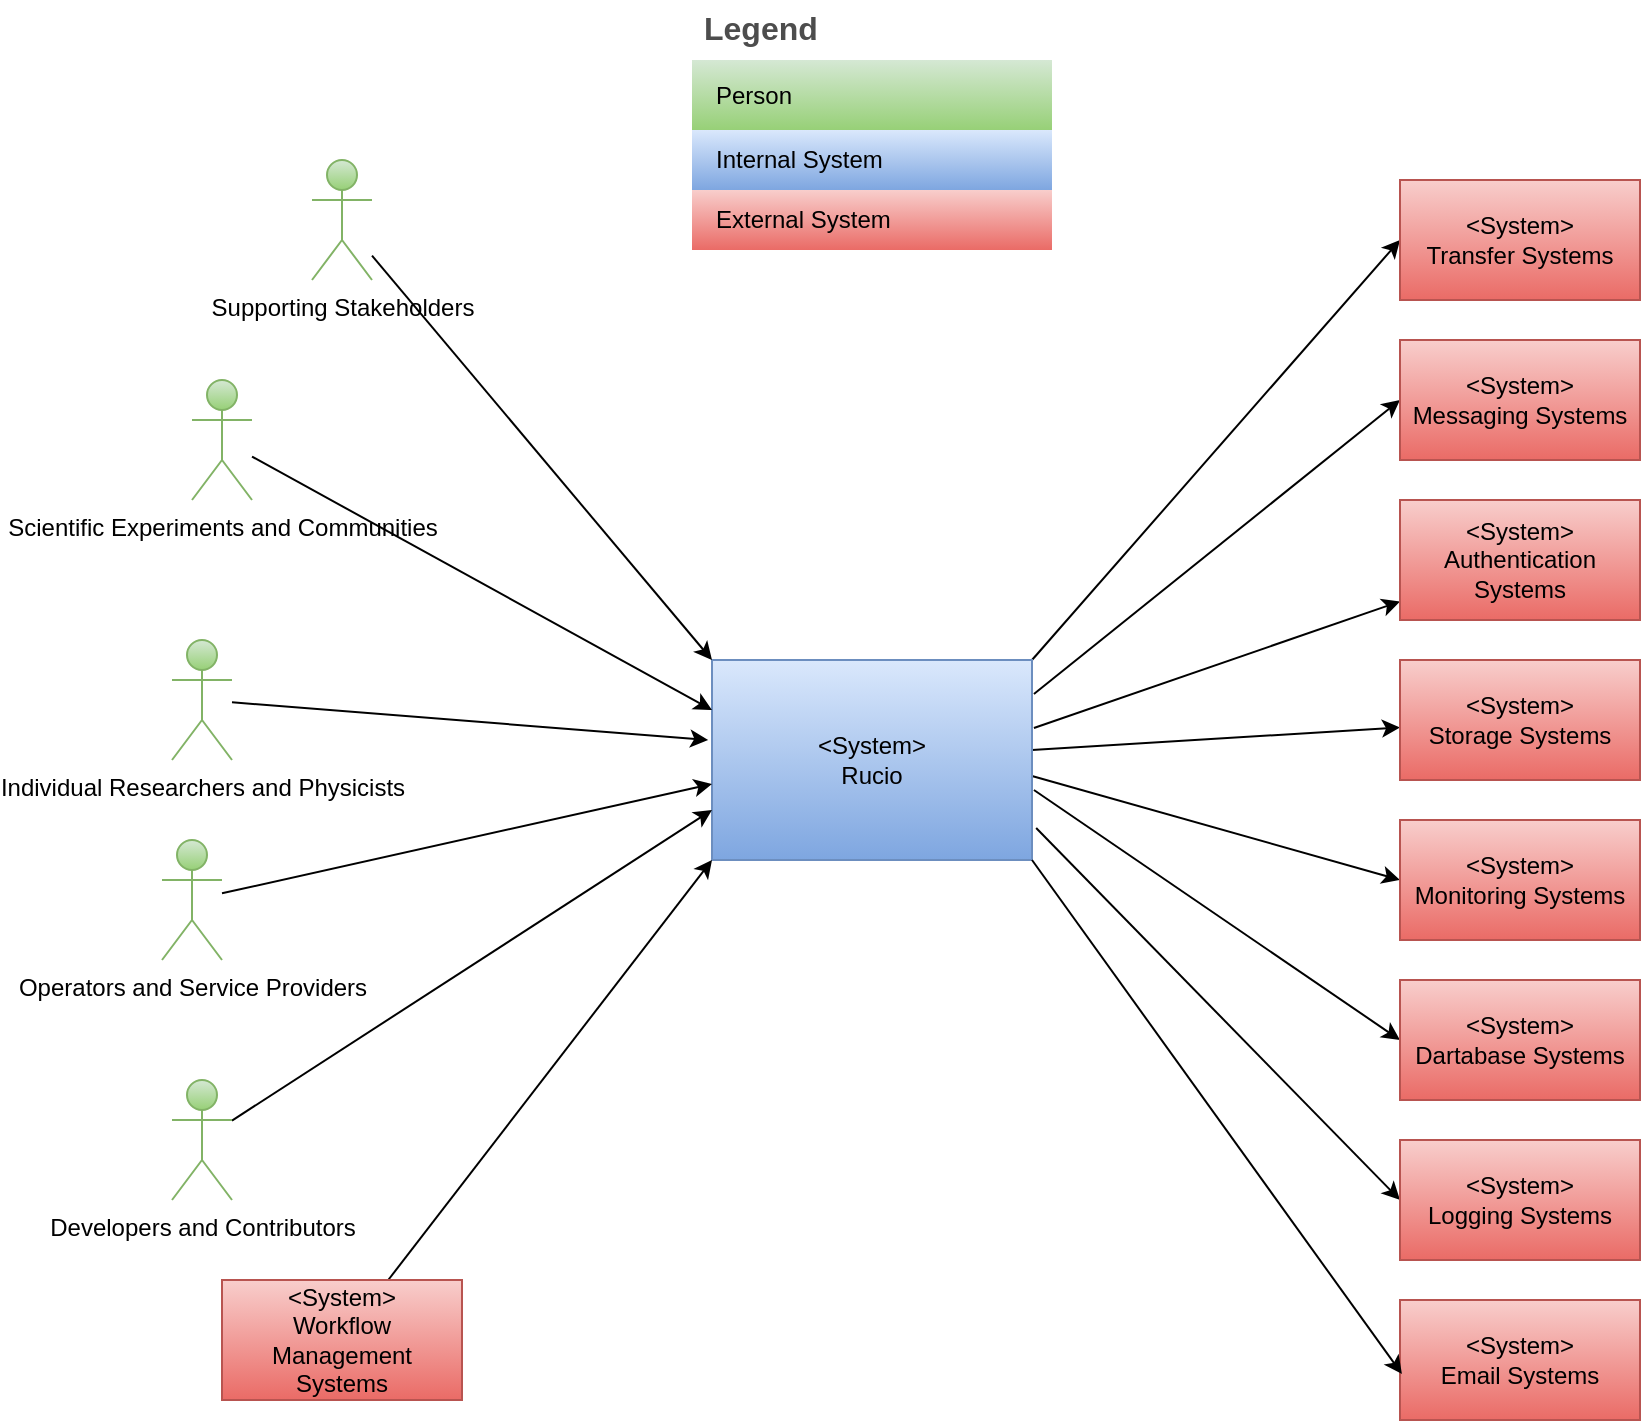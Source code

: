 <mxfile>
    <diagram name="Page-1" id="HeY2LeON4eZHRDTgvdxS">
        <mxGraphModel dx="1440" dy="1537" grid="1" gridSize="10" guides="1" tooltips="1" connect="1" arrows="1" fold="1" page="1" pageScale="1" pageWidth="827" pageHeight="1169" background="#ffffff" math="0" shadow="0">
            <root>
                <mxCell id="0"/>
                <mxCell id="1" parent="0"/>
                <mxCell id="4za64zZnmbUG_yDpErvb-11" style="rounded=0;orthogonalLoop=1;jettySize=auto;html=1;entryX=0;entryY=0.5;entryDx=0;entryDy=0;exitX=1.006;exitY=0.17;exitDx=0;exitDy=0;exitPerimeter=0;" parent="1" target="4za64zZnmbUG_yDpErvb-8" edge="1" source="4za64zZnmbUG_yDpErvb-1">
                    <mxGeometry relative="1" as="geometry">
                        <mxPoint x="232" y="70" as="sourcePoint"/>
                    </mxGeometry>
                </mxCell>
                <mxCell id="4za64zZnmbUG_yDpErvb-12" style="rounded=0;orthogonalLoop=1;jettySize=auto;html=1;exitX=1.006;exitY=0.34;exitDx=0;exitDy=0;exitPerimeter=0;" parent="1" source="4za64zZnmbUG_yDpErvb-1" target="4za64zZnmbUG_yDpErvb-2" edge="1">
                    <mxGeometry relative="1" as="geometry"/>
                </mxCell>
                <mxCell id="4za64zZnmbUG_yDpErvb-13" style="rounded=0;orthogonalLoop=1;jettySize=auto;html=1;" parent="1" source="4za64zZnmbUG_yDpErvb-1" target="4za64zZnmbUG_yDpErvb-3" edge="1">
                    <mxGeometry relative="1" as="geometry"/>
                </mxCell>
                <mxCell id="4za64zZnmbUG_yDpErvb-15" style="rounded=0;orthogonalLoop=1;jettySize=auto;html=1;entryX=0;entryY=0.5;entryDx=0;entryDy=0;exitX=1;exitY=0.58;exitDx=0;exitDy=0;exitPerimeter=0;" parent="1" source="4za64zZnmbUG_yDpErvb-1" target="4za64zZnmbUG_yDpErvb-4" edge="1">
                    <mxGeometry relative="1" as="geometry"/>
                </mxCell>
                <mxCell id="5" style="edgeStyle=none;html=1;entryX=0;entryY=0.5;entryDx=0;entryDy=0;exitX=1.006;exitY=0.65;exitDx=0;exitDy=0;exitPerimeter=0;" parent="1" source="4za64zZnmbUG_yDpErvb-1" target="2" edge="1">
                    <mxGeometry relative="1" as="geometry"/>
                </mxCell>
                <mxCell id="7" style="edgeStyle=none;html=1;entryX=0;entryY=0.5;entryDx=0;entryDy=0;exitX=1;exitY=0;exitDx=0;exitDy=0;" parent="1" source="4za64zZnmbUG_yDpErvb-1" target="3" edge="1">
                    <mxGeometry relative="1" as="geometry"/>
                </mxCell>
                <mxCell id="10" style="edgeStyle=none;html=1;entryX=0;entryY=0.5;entryDx=0;entryDy=0;exitX=1.013;exitY=0.84;exitDx=0;exitDy=0;exitPerimeter=0;" parent="1" source="4za64zZnmbUG_yDpErvb-1" target="9" edge="1">
                    <mxGeometry relative="1" as="geometry"/>
                </mxCell>
                <mxCell id="4za64zZnmbUG_yDpErvb-1" value="&amp;lt;System&amp;gt;&lt;br&gt;Rucio" style="rounded=0;whiteSpace=wrap;html=1;fillColor=#dae8fc;gradientColor=#7ea6e0;strokeColor=#6c8ebf;" parent="1" vertex="1">
                    <mxGeometry x="70" y="40" width="160" height="100" as="geometry"/>
                </mxCell>
                <mxCell id="4za64zZnmbUG_yDpErvb-2" value="&lt;span style=&quot;color: rgb(0, 0, 0);&quot;&gt;&amp;lt;System&amp;gt;&lt;/span&gt;&lt;br&gt;Authentication Systems" style="rounded=0;whiteSpace=wrap;html=1;fillColor=#f8cecc;gradientColor=#ea6b66;strokeColor=#b85450;" parent="1" vertex="1">
                    <mxGeometry x="414" y="-40" width="120" height="60" as="geometry"/>
                </mxCell>
                <mxCell id="4za64zZnmbUG_yDpErvb-3" value="&lt;span style=&quot;color: rgb(0, 0, 0);&quot;&gt;&amp;lt;System&amp;gt;&lt;/span&gt;&lt;br&gt;Storage Systems" style="rounded=0;whiteSpace=wrap;html=1;fillColor=#f8cecc;gradientColor=#ea6b66;strokeColor=#b85450;" parent="1" vertex="1">
                    <mxGeometry x="414" y="40" width="120" height="60" as="geometry"/>
                </mxCell>
                <mxCell id="4za64zZnmbUG_yDpErvb-4" value="&lt;span style=&quot;color: rgb(0, 0, 0);&quot;&gt;&amp;lt;System&amp;gt;&lt;/span&gt;&lt;br&gt;Monitoring Systems" style="rounded=0;whiteSpace=wrap;html=1;fillColor=#f8cecc;gradientColor=#ea6b66;strokeColor=#b85450;" parent="1" vertex="1">
                    <mxGeometry x="414" y="120" width="120" height="60" as="geometry"/>
                </mxCell>
                <mxCell id="4za64zZnmbUG_yDpErvb-8" value="&amp;lt;System&amp;gt;&lt;br&gt;Messaging Systems" style="rounded=0;whiteSpace=wrap;html=1;fillColor=#f8cecc;gradientColor=#ea6b66;strokeColor=#b85450;" parent="1" vertex="1">
                    <mxGeometry x="414" y="-120" width="120" height="60" as="geometry"/>
                </mxCell>
                <mxCell id="17" style="edgeStyle=none;html=1;entryX=0;entryY=0.25;entryDx=0;entryDy=0;" edge="1" parent="1" source="4za64zZnmbUG_yDpErvb-20" target="4za64zZnmbUG_yDpErvb-1">
                    <mxGeometry relative="1" as="geometry"/>
                </mxCell>
                <mxCell id="4za64zZnmbUG_yDpErvb-20" value="Scientific Experiments and Communities" style="shape=umlActor;verticalLabelPosition=bottom;verticalAlign=top;html=1;outlineConnect=0;fillColor=#d5e8d4;gradientColor=#97d077;strokeColor=#82b366;" parent="1" vertex="1">
                    <mxGeometry x="-190" y="-100" width="30" height="60" as="geometry"/>
                </mxCell>
                <mxCell id="4za64zZnmbUG_yDpErvb-25" value="Individual Researchers and Physicists" style="shape=umlActor;verticalLabelPosition=bottom;verticalAlign=top;html=1;outlineConnect=0;fillColor=#d5e8d4;gradientColor=#97d077;strokeColor=#82b366;" parent="1" vertex="1">
                    <mxGeometry x="-200" y="30" width="30" height="60" as="geometry"/>
                </mxCell>
                <mxCell id="4za64zZnmbUG_yDpErvb-31" style="rounded=0;orthogonalLoop=1;jettySize=auto;html=1;entryX=0;entryY=0.62;entryDx=0;entryDy=0;entryPerimeter=0;" parent="1" source="4za64zZnmbUG_yDpErvb-26" target="4za64zZnmbUG_yDpErvb-1" edge="1">
                    <mxGeometry relative="1" as="geometry"/>
                </mxCell>
                <mxCell id="4za64zZnmbUG_yDpErvb-26" value="Operators and Service Providers" style="shape=umlActor;verticalLabelPosition=bottom;verticalAlign=top;html=1;outlineConnect=0;fillColor=#d5e8d4;gradientColor=#97d077;strokeColor=#82b366;" parent="1" vertex="1">
                    <mxGeometry x="-205" y="130" width="30" height="60" as="geometry"/>
                </mxCell>
                <mxCell id="4za64zZnmbUG_yDpErvb-32" style="rounded=0;orthogonalLoop=1;jettySize=auto;html=1;entryX=0;entryY=0.75;entryDx=0;entryDy=0;" parent="1" source="4za64zZnmbUG_yDpErvb-27" target="4za64zZnmbUG_yDpErvb-1" edge="1">
                    <mxGeometry relative="1" as="geometry">
                        <mxPoint x="70" y="140" as="targetPoint"/>
                    </mxGeometry>
                </mxCell>
                <mxCell id="4za64zZnmbUG_yDpErvb-27" value="&lt;div&gt;Developers and Contributors&lt;/div&gt;" style="shape=umlActor;verticalLabelPosition=bottom;verticalAlign=top;html=1;outlineConnect=0;fillColor=#d5e8d4;gradientColor=#97d077;strokeColor=#82b366;" parent="1" vertex="1">
                    <mxGeometry x="-200" y="250" width="30" height="60" as="geometry"/>
                </mxCell>
                <mxCell id="4za64zZnmbUG_yDpErvb-29" style="rounded=0;orthogonalLoop=1;jettySize=auto;html=1;entryX=0;entryY=0;entryDx=0;entryDy=0;" parent="1" source="4za64zZnmbUG_yDpErvb-28" target="4za64zZnmbUG_yDpErvb-1" edge="1">
                    <mxGeometry relative="1" as="geometry"/>
                </mxCell>
                <mxCell id="4za64zZnmbUG_yDpErvb-28" value="Supporting Stakeholders" style="shape=umlActor;verticalLabelPosition=bottom;verticalAlign=top;html=1;outlineConnect=0;fillColor=#d5e8d4;gradientColor=#97d077;strokeColor=#82b366;" parent="1" vertex="1">
                    <mxGeometry x="-130" y="-210" width="30" height="60" as="geometry"/>
                </mxCell>
                <mxCell id="4za64zZnmbUG_yDpErvb-30" style="rounded=0;orthogonalLoop=1;jettySize=auto;html=1;entryX=-0.012;entryY=0.4;entryDx=0;entryDy=0;entryPerimeter=0;" parent="1" source="4za64zZnmbUG_yDpErvb-25" target="4za64zZnmbUG_yDpErvb-1" edge="1">
                    <mxGeometry relative="1" as="geometry">
                        <mxPoint x="98" y="70" as="targetPoint"/>
                    </mxGeometry>
                </mxCell>
                <mxCell id="4za64zZnmbUG_yDpErvb-33" value="Legend" style="shape=table;startSize=30;container=1;collapsible=0;childLayout=tableLayout;fontSize=16;align=left;verticalAlign=top;fillColor=none;strokeColor=none;fontColor=#4D4D4D;fontStyle=1;spacingLeft=6;spacing=0;resizable=0;" parent="1" vertex="1">
                    <mxGeometry x="60" y="-290" width="180" height="125" as="geometry"/>
                </mxCell>
                <mxCell id="4za64zZnmbUG_yDpErvb-34" value="" style="shape=tableRow;horizontal=0;startSize=0;swimlaneHead=0;swimlaneBody=0;strokeColor=inherit;top=0;left=0;bottom=0;right=0;collapsible=0;dropTarget=0;fillColor=none;points=[[0,0.5],[1,0.5]];portConstraint=eastwest;fontSize=12;" parent="4za64zZnmbUG_yDpErvb-33" vertex="1">
                    <mxGeometry y="30" width="180" height="35" as="geometry"/>
                </mxCell>
                <mxCell id="4za64zZnmbUG_yDpErvb-35" value="Person" style="shape=partialRectangle;html=1;whiteSpace=wrap;connectable=0;strokeColor=#82b366;overflow=hidden;fillColor=#d5e8d4;top=0;left=0;bottom=0;right=0;pointerEvents=1;fontSize=12;align=left;gradientColor=#97d077;spacingLeft=10;spacingRight=4;" parent="4za64zZnmbUG_yDpErvb-34" vertex="1">
                    <mxGeometry width="180" height="35" as="geometry">
                        <mxRectangle width="180" height="35" as="alternateBounds"/>
                    </mxGeometry>
                </mxCell>
                <mxCell id="4za64zZnmbUG_yDpErvb-36" value="" style="shape=tableRow;horizontal=0;startSize=0;swimlaneHead=0;swimlaneBody=0;strokeColor=#6c8ebf;top=0;left=0;bottom=0;right=0;collapsible=0;dropTarget=0;fillColor=#dae8fc;points=[[0,0.5],[1,0.5]];portConstraint=eastwest;fontSize=12;gradientColor=#7ea6e0;" parent="4za64zZnmbUG_yDpErvb-33" vertex="1">
                    <mxGeometry y="65" width="180" height="30" as="geometry"/>
                </mxCell>
                <mxCell id="4za64zZnmbUG_yDpErvb-37" value="Internal System" style="shape=partialRectangle;html=1;whiteSpace=wrap;connectable=0;strokeColor=#6c8ebf;overflow=hidden;fillColor=#dae8fc;top=0;left=0;bottom=0;right=0;pointerEvents=1;fontSize=12;align=left;gradientColor=#7ea6e0;spacingLeft=10;spacingRight=4;" parent="4za64zZnmbUG_yDpErvb-36" vertex="1">
                    <mxGeometry width="180" height="30" as="geometry">
                        <mxRectangle width="180" height="30" as="alternateBounds"/>
                    </mxGeometry>
                </mxCell>
                <mxCell id="4za64zZnmbUG_yDpErvb-38" value="" style="shape=tableRow;horizontal=0;startSize=0;swimlaneHead=0;swimlaneBody=0;strokeColor=inherit;top=0;left=0;bottom=0;right=0;collapsible=0;dropTarget=0;fillColor=none;points=[[0,0.5],[1,0.5]];portConstraint=eastwest;fontSize=12;" parent="4za64zZnmbUG_yDpErvb-33" vertex="1">
                    <mxGeometry y="95" width="180" height="30" as="geometry"/>
                </mxCell>
                <mxCell id="4za64zZnmbUG_yDpErvb-39" value="External System" style="shape=partialRectangle;html=1;whiteSpace=wrap;connectable=0;strokeColor=#b85450;overflow=hidden;fillColor=#f8cecc;top=0;left=0;bottom=0;right=0;pointerEvents=1;fontSize=12;align=left;gradientColor=#ea6b66;spacingLeft=10;spacingRight=4;" parent="4za64zZnmbUG_yDpErvb-38" vertex="1">
                    <mxGeometry width="180" height="30" as="geometry">
                        <mxRectangle width="180" height="30" as="alternateBounds"/>
                    </mxGeometry>
                </mxCell>
                <mxCell id="2" value="&lt;span style=&quot;color: rgb(0, 0, 0);&quot;&gt;&amp;lt;System&amp;gt;&lt;/span&gt;&lt;br&gt;Dartabase Systems" style="rounded=0;whiteSpace=wrap;html=1;fillColor=#f8cecc;gradientColor=#ea6b66;strokeColor=#b85450;" parent="1" vertex="1">
                    <mxGeometry x="414" y="200" width="120" height="60" as="geometry"/>
                </mxCell>
                <mxCell id="3" value="&lt;span style=&quot;color: rgb(0, 0, 0);&quot;&gt;&amp;lt;System&amp;gt;&lt;/span&gt;&lt;br&gt;Transfer Systems" style="rounded=0;whiteSpace=wrap;html=1;fillColor=#f8cecc;gradientColor=#ea6b66;strokeColor=#b85450;" parent="1" vertex="1">
                    <mxGeometry x="414" y="-200" width="120" height="60" as="geometry"/>
                </mxCell>
                <mxCell id="9" value="&lt;span style=&quot;color: rgb(0, 0, 0);&quot;&gt;&amp;lt;System&amp;gt;&lt;/span&gt;&lt;br&gt;&lt;span style=&quot;color: rgb(0, 0, 0);&quot;&gt;Logging Systems&lt;/span&gt;" style="rounded=0;whiteSpace=wrap;html=1;fillColor=#f8cecc;gradientColor=#ea6b66;strokeColor=#b85450;" parent="1" vertex="1">
                    <mxGeometry x="414" y="280" width="120" height="60" as="geometry"/>
                </mxCell>
                <mxCell id="13" value="&lt;span style=&quot;color: rgb(0, 0, 0);&quot;&gt;&amp;lt;System&amp;gt;&lt;/span&gt;&lt;br&gt;&lt;span style=&quot;color: rgb(0, 0, 0);&quot;&gt;Email Systems&lt;/span&gt;" style="rounded=0;whiteSpace=wrap;html=1;fillColor=#f8cecc;gradientColor=#ea6b66;strokeColor=#b85450;" parent="1" vertex="1">
                    <mxGeometry x="414" y="360" width="120" height="60" as="geometry"/>
                </mxCell>
                <mxCell id="14" style="edgeStyle=none;html=1;entryX=0.008;entryY=0.617;entryDx=0;entryDy=0;entryPerimeter=0;exitX=1;exitY=1;exitDx=0;exitDy=0;" parent="1" source="4za64zZnmbUG_yDpErvb-1" target="13" edge="1">
                    <mxGeometry relative="1" as="geometry"/>
                </mxCell>
                <mxCell id="18" style="edgeStyle=none;html=1;entryX=0;entryY=1;entryDx=0;entryDy=0;" edge="1" parent="1" source="15" target="4za64zZnmbUG_yDpErvb-1">
                    <mxGeometry relative="1" as="geometry"/>
                </mxCell>
                <mxCell id="15" value="&lt;span style=&quot;color: rgb(0, 0, 0);&quot;&gt;&amp;lt;System&amp;gt;&lt;/span&gt;&lt;br&gt;Workflow Management Systems" style="rounded=0;whiteSpace=wrap;html=1;fillColor=#f8cecc;gradientColor=#ea6b66;strokeColor=#b85450;" vertex="1" parent="1">
                    <mxGeometry x="-175" y="350" width="120" height="60" as="geometry"/>
                </mxCell>
            </root>
        </mxGraphModel>
    </diagram>
</mxfile>